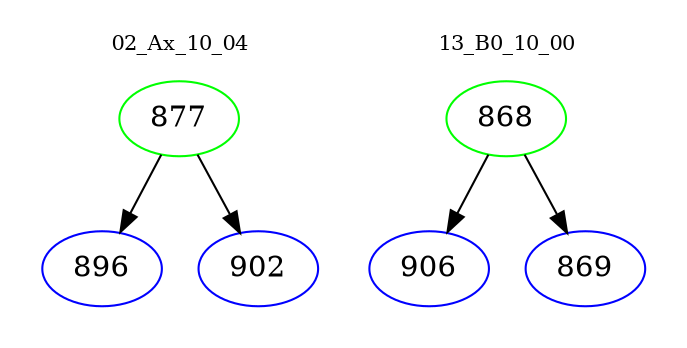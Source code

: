 digraph{
subgraph cluster_0 {
color = white
label = "02_Ax_10_04";
fontsize=10;
T0_877 [label="877", color="green"]
T0_877 -> T0_896 [color="black"]
T0_896 [label="896", color="blue"]
T0_877 -> T0_902 [color="black"]
T0_902 [label="902", color="blue"]
}
subgraph cluster_1 {
color = white
label = "13_B0_10_00";
fontsize=10;
T1_868 [label="868", color="green"]
T1_868 -> T1_906 [color="black"]
T1_906 [label="906", color="blue"]
T1_868 -> T1_869 [color="black"]
T1_869 [label="869", color="blue"]
}
}
